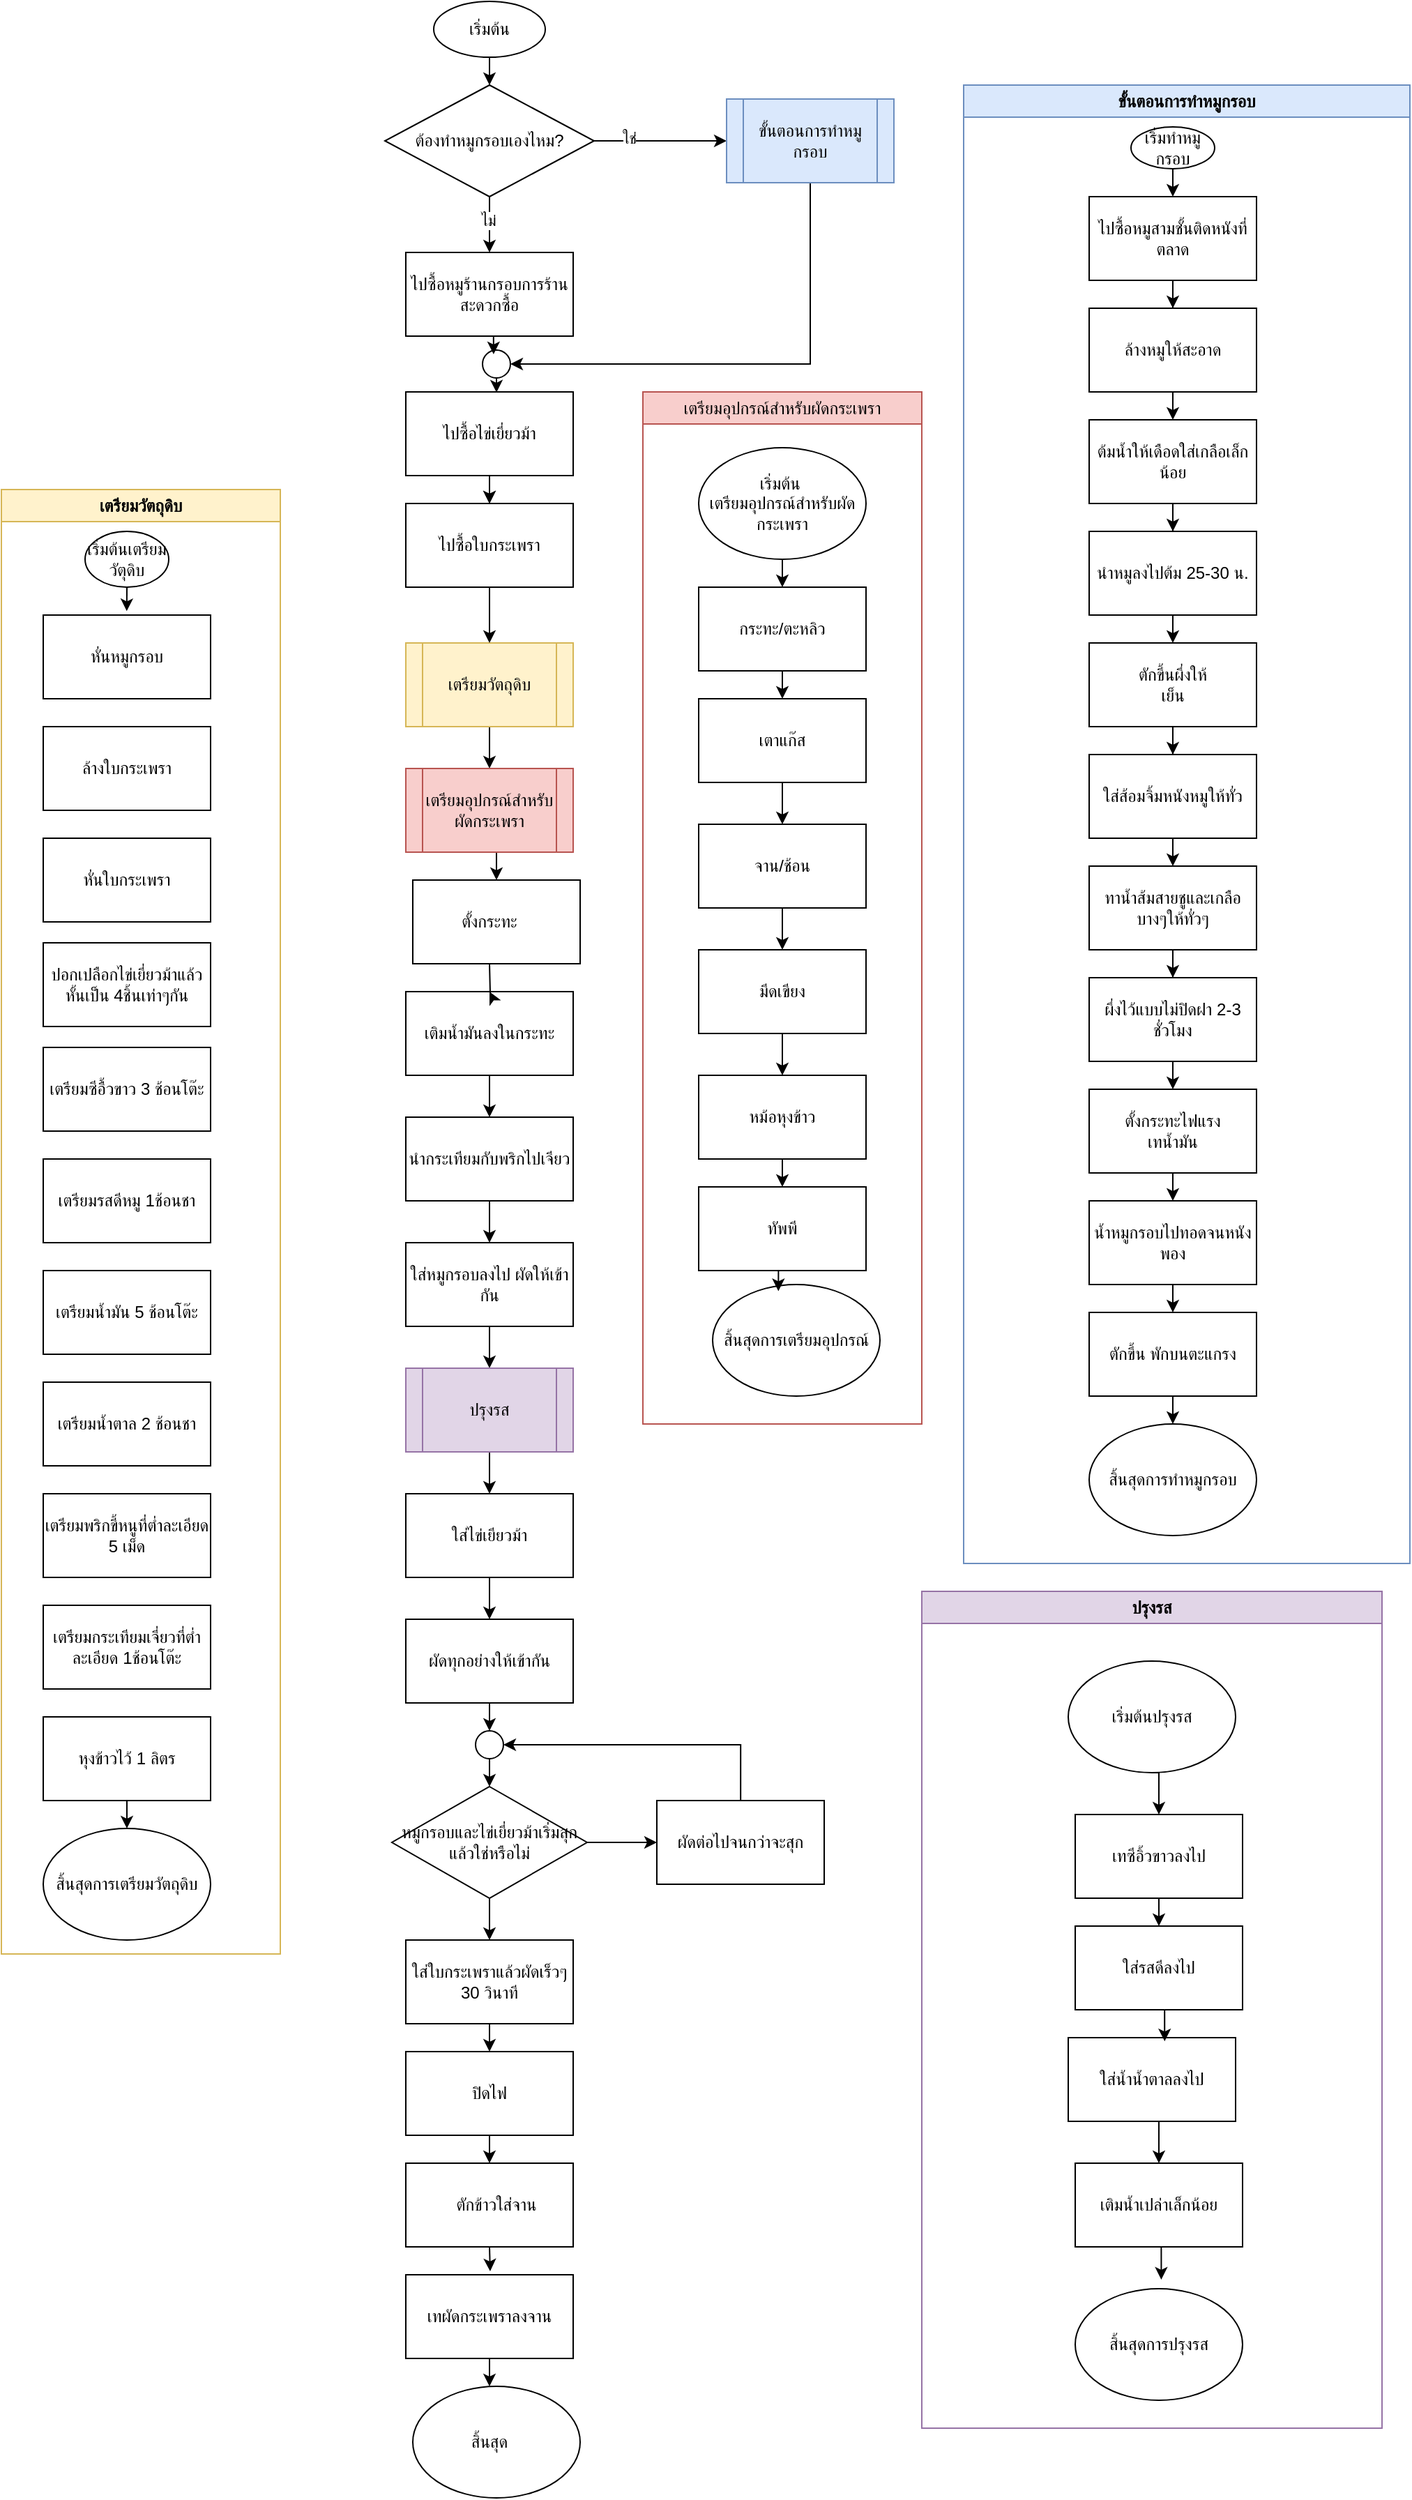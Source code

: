 <mxfile version="28.2.5">
  <diagram name="Page-1" id="K1v_p8iXMwMYzu3RAjz1">
    <mxGraphModel grid="1" page="1" gridSize="10" guides="1" tooltips="1" connect="1" arrows="1" fold="1" pageScale="1" pageWidth="850" pageHeight="1100" math="0" shadow="0">
      <root>
        <mxCell id="0" />
        <mxCell id="1" parent="0" />
        <mxCell id="KZbnyAd94RjzqfpaDwgF-3" style="edgeStyle=orthogonalEdgeStyle;rounded=0;orthogonalLoop=1;jettySize=auto;html=1;exitX=0.5;exitY=1;exitDx=0;exitDy=0;entryX=0.5;entryY=0;entryDx=0;entryDy=0;" edge="1" parent="1" source="KZbnyAd94RjzqfpaDwgF-1" target="KZbnyAd94RjzqfpaDwgF-2">
          <mxGeometry relative="1" as="geometry" />
        </mxCell>
        <mxCell id="KZbnyAd94RjzqfpaDwgF-1" value="เริ่มต้น" style="ellipse;whiteSpace=wrap;html=1;" vertex="1" parent="1">
          <mxGeometry x="340" y="20" width="80" height="40" as="geometry" />
        </mxCell>
        <mxCell id="KZbnyAd94RjzqfpaDwgF-6" style="edgeStyle=orthogonalEdgeStyle;rounded=0;orthogonalLoop=1;jettySize=auto;html=1;exitX=0.5;exitY=1;exitDx=0;exitDy=0;entryX=0.5;entryY=0;entryDx=0;entryDy=0;" edge="1" parent="1" source="KZbnyAd94RjzqfpaDwgF-2" target="KZbnyAd94RjzqfpaDwgF-4">
          <mxGeometry relative="1" as="geometry" />
        </mxCell>
        <mxCell id="KZbnyAd94RjzqfpaDwgF-12" value="ไม่" style="edgeLabel;html=1;align=center;verticalAlign=middle;resizable=0;points=[];" vertex="1" connectable="0" parent="KZbnyAd94RjzqfpaDwgF-6">
          <mxGeometry x="-0.168" y="-1" relative="1" as="geometry">
            <mxPoint as="offset" />
          </mxGeometry>
        </mxCell>
        <mxCell id="KZbnyAd94RjzqfpaDwgF-7" style="edgeStyle=orthogonalEdgeStyle;rounded=0;orthogonalLoop=1;jettySize=auto;html=1;exitX=1;exitY=0.5;exitDx=0;exitDy=0;entryX=0;entryY=0.5;entryDx=0;entryDy=0;" edge="1" parent="1" source="KZbnyAd94RjzqfpaDwgF-2">
          <mxGeometry relative="1" as="geometry">
            <mxPoint x="550" y="120" as="targetPoint" />
          </mxGeometry>
        </mxCell>
        <mxCell id="KZbnyAd94RjzqfpaDwgF-8" value="ใช่" style="edgeLabel;html=1;align=center;verticalAlign=middle;resizable=0;points=[];" vertex="1" connectable="0" parent="KZbnyAd94RjzqfpaDwgF-7">
          <mxGeometry x="-0.475" y="2" relative="1" as="geometry">
            <mxPoint as="offset" />
          </mxGeometry>
        </mxCell>
        <mxCell id="KZbnyAd94RjzqfpaDwgF-2" value="ต้องทำหมูกรอบเองไหม?" style="rhombus;whiteSpace=wrap;html=1;" vertex="1" parent="1">
          <mxGeometry x="305" y="80" width="150" height="80" as="geometry" />
        </mxCell>
        <mxCell id="KZbnyAd94RjzqfpaDwgF-4" value="ไปซื้อหมูร้านกรอบการร้านสะดวกซื้อ" style="rounded=0;whiteSpace=wrap;html=1;" vertex="1" parent="1">
          <mxGeometry x="320" y="200" width="120" height="60" as="geometry" />
        </mxCell>
        <mxCell id="KZbnyAd94RjzqfpaDwgF-80" style="edgeStyle=orthogonalEdgeStyle;rounded=0;orthogonalLoop=1;jettySize=auto;html=1;exitX=0.5;exitY=1;exitDx=0;exitDy=0;entryX=1;entryY=0.5;entryDx=0;entryDy=0;" edge="1" parent="1" source="KZbnyAd94RjzqfpaDwgF-14" target="KZbnyAd94RjzqfpaDwgF-76">
          <mxGeometry relative="1" as="geometry" />
        </mxCell>
        <mxCell id="KZbnyAd94RjzqfpaDwgF-14" value="ขั้นตอนการทำหมูกรอบ" style="shape=process;whiteSpace=wrap;html=1;backgroundOutline=1;fillColor=#dae8fc;strokeColor=#6c8ebf;" vertex="1" parent="1">
          <mxGeometry x="550" y="90" width="120" height="60" as="geometry" />
        </mxCell>
        <mxCell id="KZbnyAd94RjzqfpaDwgF-18" style="edgeStyle=orthogonalEdgeStyle;rounded=0;orthogonalLoop=1;jettySize=auto;html=1;exitX=0.5;exitY=1;exitDx=0;exitDy=0;entryX=0.5;entryY=0;entryDx=0;entryDy=0;" edge="1" parent="1" source="KZbnyAd94RjzqfpaDwgF-15">
          <mxGeometry relative="1" as="geometry">
            <mxPoint x="380.0" y="380" as="targetPoint" />
          </mxGeometry>
        </mxCell>
        <mxCell id="KZbnyAd94RjzqfpaDwgF-77" value="" style="edgeStyle=orthogonalEdgeStyle;rounded=0;orthogonalLoop=1;jettySize=auto;html=1;" edge="1" parent="1" source="KZbnyAd94RjzqfpaDwgF-15" target="KZbnyAd94RjzqfpaDwgF-64">
          <mxGeometry relative="1" as="geometry" />
        </mxCell>
        <mxCell id="KZbnyAd94RjzqfpaDwgF-15" value="ไปซื้อไข่เยี่ยวม้า" style="rounded=0;whiteSpace=wrap;html=1;" vertex="1" parent="1">
          <mxGeometry x="320" y="300" width="120" height="60" as="geometry" />
        </mxCell>
        <mxCell id="KZbnyAd94RjzqfpaDwgF-22" style="edgeStyle=orthogonalEdgeStyle;rounded=0;orthogonalLoop=1;jettySize=auto;html=1;exitX=0.5;exitY=1;exitDx=0;exitDy=0;entryX=0.5;entryY=0;entryDx=0;entryDy=0;" edge="1" parent="1" source="KZbnyAd94RjzqfpaDwgF-19" target="KZbnyAd94RjzqfpaDwgF-21">
          <mxGeometry relative="1" as="geometry" />
        </mxCell>
        <mxCell id="KZbnyAd94RjzqfpaDwgF-19" value="เติมน้ำมันลงในกระทะ" style="rounded=0;whiteSpace=wrap;html=1;" vertex="1" parent="1">
          <mxGeometry x="320" y="730" width="120" height="60" as="geometry" />
        </mxCell>
        <mxCell id="KZbnyAd94RjzqfpaDwgF-24" style="edgeStyle=orthogonalEdgeStyle;rounded=0;orthogonalLoop=1;jettySize=auto;html=1;exitX=0.5;exitY=1;exitDx=0;exitDy=0;entryX=0.5;entryY=0;entryDx=0;entryDy=0;" edge="1" parent="1" source="KZbnyAd94RjzqfpaDwgF-21" target="KZbnyAd94RjzqfpaDwgF-23">
          <mxGeometry relative="1" as="geometry" />
        </mxCell>
        <mxCell id="KZbnyAd94RjzqfpaDwgF-21" value="นำกระเทียมกับพริกไปเจียว" style="rounded=0;whiteSpace=wrap;html=1;" vertex="1" parent="1">
          <mxGeometry x="320" y="820" width="120" height="60" as="geometry" />
        </mxCell>
        <mxCell id="KZbnyAd94RjzqfpaDwgF-27" style="edgeStyle=orthogonalEdgeStyle;rounded=0;orthogonalLoop=1;jettySize=auto;html=1;exitX=0.5;exitY=1;exitDx=0;exitDy=0;entryX=0.5;entryY=0;entryDx=0;entryDy=0;" edge="1" parent="1" source="KZbnyAd94RjzqfpaDwgF-23">
          <mxGeometry relative="1" as="geometry">
            <mxPoint x="380" y="1000" as="targetPoint" />
          </mxGeometry>
        </mxCell>
        <mxCell id="KZbnyAd94RjzqfpaDwgF-23" value="ใส่หมูกรอบลงไป ผัดให้เข้ากัน" style="rounded=0;whiteSpace=wrap;html=1;" vertex="1" parent="1">
          <mxGeometry x="320" y="910" width="120" height="60" as="geometry" />
        </mxCell>
        <mxCell id="KZbnyAd94RjzqfpaDwgF-30" style="edgeStyle=orthogonalEdgeStyle;rounded=0;orthogonalLoop=1;jettySize=auto;html=1;exitX=0.5;exitY=1;exitDx=0;exitDy=0;" edge="1" parent="1" source="KZbnyAd94RjzqfpaDwgF-28" target="KZbnyAd94RjzqfpaDwgF-29">
          <mxGeometry relative="1" as="geometry" />
        </mxCell>
        <mxCell id="KZbnyAd94RjzqfpaDwgF-28" value="ปรุงรส" style="shape=process;whiteSpace=wrap;html=1;backgroundOutline=1;fillColor=#e1d5e7;strokeColor=#9673a6;" vertex="1" parent="1">
          <mxGeometry x="320" y="1000" width="120" height="60" as="geometry" />
        </mxCell>
        <mxCell id="KZbnyAd94RjzqfpaDwgF-32" style="edgeStyle=orthogonalEdgeStyle;rounded=0;orthogonalLoop=1;jettySize=auto;html=1;exitX=0.5;exitY=1;exitDx=0;exitDy=0;entryX=0.5;entryY=0;entryDx=0;entryDy=0;" edge="1" parent="1" source="KZbnyAd94RjzqfpaDwgF-29" target="KZbnyAd94RjzqfpaDwgF-31">
          <mxGeometry relative="1" as="geometry" />
        </mxCell>
        <mxCell id="KZbnyAd94RjzqfpaDwgF-29" value="ใส่ไข่เยียวม้า" style="rounded=0;whiteSpace=wrap;html=1;" vertex="1" parent="1">
          <mxGeometry x="320" y="1090" width="120" height="60" as="geometry" />
        </mxCell>
        <mxCell id="KZbnyAd94RjzqfpaDwgF-48" style="edgeStyle=orthogonalEdgeStyle;rounded=0;orthogonalLoop=1;jettySize=auto;html=1;exitX=0.5;exitY=1;exitDx=0;exitDy=0;entryX=0.5;entryY=0;entryDx=0;entryDy=0;" edge="1" parent="1" source="KZbnyAd94RjzqfpaDwgF-31" target="KZbnyAd94RjzqfpaDwgF-46">
          <mxGeometry relative="1" as="geometry" />
        </mxCell>
        <mxCell id="KZbnyAd94RjzqfpaDwgF-31" value="ผัดทุกอย่างให้เข้ากัน" style="rounded=0;whiteSpace=wrap;html=1;" vertex="1" parent="1">
          <mxGeometry x="320" y="1180" width="120" height="60" as="geometry" />
        </mxCell>
        <mxCell id="KZbnyAd94RjzqfpaDwgF-43" style="edgeStyle=orthogonalEdgeStyle;rounded=0;orthogonalLoop=1;jettySize=auto;html=1;exitX=1;exitY=0.5;exitDx=0;exitDy=0;" edge="1" parent="1" source="KZbnyAd94RjzqfpaDwgF-40">
          <mxGeometry relative="1" as="geometry">
            <mxPoint x="500.0" y="1340" as="targetPoint" />
          </mxGeometry>
        </mxCell>
        <mxCell id="KZbnyAd94RjzqfpaDwgF-50" style="edgeStyle=orthogonalEdgeStyle;rounded=0;orthogonalLoop=1;jettySize=auto;html=1;exitX=0.5;exitY=1;exitDx=0;exitDy=0;entryX=0.5;entryY=0;entryDx=0;entryDy=0;" edge="1" parent="1" source="KZbnyAd94RjzqfpaDwgF-40" target="KZbnyAd94RjzqfpaDwgF-41">
          <mxGeometry relative="1" as="geometry" />
        </mxCell>
        <mxCell id="KZbnyAd94RjzqfpaDwgF-40" value="หมูกรอบและไข่เยี่ยวม้าเริ่มสุกแล้วใช่หรือไม่" style="rhombus;whiteSpace=wrap;html=1;" vertex="1" parent="1">
          <mxGeometry x="310" y="1300" width="140" height="80" as="geometry" />
        </mxCell>
        <mxCell id="KZbnyAd94RjzqfpaDwgF-52" style="edgeStyle=orthogonalEdgeStyle;rounded=0;orthogonalLoop=1;jettySize=auto;html=1;exitX=0.5;exitY=1;exitDx=0;exitDy=0;entryX=0.5;entryY=0;entryDx=0;entryDy=0;" edge="1" parent="1" source="KZbnyAd94RjzqfpaDwgF-41" target="KZbnyAd94RjzqfpaDwgF-51">
          <mxGeometry relative="1" as="geometry" />
        </mxCell>
        <mxCell id="KZbnyAd94RjzqfpaDwgF-41" value="ใส่ใบกระเพราแล้วผัดเร็วๆ 30 วินาที" style="rounded=0;whiteSpace=wrap;html=1;" vertex="1" parent="1">
          <mxGeometry x="320" y="1410" width="120" height="60" as="geometry" />
        </mxCell>
        <mxCell id="KZbnyAd94RjzqfpaDwgF-47" style="edgeStyle=orthogonalEdgeStyle;rounded=0;orthogonalLoop=1;jettySize=auto;html=1;entryX=1;entryY=0.5;entryDx=0;entryDy=0;" edge="1" parent="1" target="KZbnyAd94RjzqfpaDwgF-46">
          <mxGeometry relative="1" as="geometry">
            <mxPoint x="560.091" y="1310" as="sourcePoint" />
            <Array as="points">
              <mxPoint x="560" y="1270" />
            </Array>
          </mxGeometry>
        </mxCell>
        <mxCell id="KZbnyAd94RjzqfpaDwgF-42" value="ผัดต่อไปจนกว่าจะสุก" style="rounded=0;whiteSpace=wrap;html=1;" vertex="1" parent="1">
          <mxGeometry x="500" y="1310" width="120" height="60" as="geometry" />
        </mxCell>
        <mxCell id="KZbnyAd94RjzqfpaDwgF-49" style="edgeStyle=orthogonalEdgeStyle;rounded=0;orthogonalLoop=1;jettySize=auto;html=1;exitX=0.5;exitY=1;exitDx=0;exitDy=0;entryX=0.5;entryY=0;entryDx=0;entryDy=0;" edge="1" parent="1" source="KZbnyAd94RjzqfpaDwgF-46" target="KZbnyAd94RjzqfpaDwgF-40">
          <mxGeometry relative="1" as="geometry" />
        </mxCell>
        <mxCell id="KZbnyAd94RjzqfpaDwgF-46" value="" style="ellipse;whiteSpace=wrap;html=1;" vertex="1" parent="1">
          <mxGeometry x="370" y="1260" width="20" height="20" as="geometry" />
        </mxCell>
        <mxCell id="KZbnyAd94RjzqfpaDwgF-55" style="edgeStyle=orthogonalEdgeStyle;rounded=0;orthogonalLoop=1;jettySize=auto;html=1;exitX=0.5;exitY=1;exitDx=0;exitDy=0;entryX=0.5;entryY=0;entryDx=0;entryDy=0;" edge="1" parent="1" source="KZbnyAd94RjzqfpaDwgF-51" target="KZbnyAd94RjzqfpaDwgF-54">
          <mxGeometry relative="1" as="geometry" />
        </mxCell>
        <mxCell id="KZbnyAd94RjzqfpaDwgF-51" value="" style="rounded=0;whiteSpace=wrap;html=1;" vertex="1" parent="1">
          <mxGeometry x="320" y="1490" width="120" height="60" as="geometry" />
        </mxCell>
        <mxCell id="KZbnyAd94RjzqfpaDwgF-53" value="ปิดไฟ" style="text;html=1;align=center;verticalAlign=middle;whiteSpace=wrap;rounded=0;" vertex="1" parent="1">
          <mxGeometry x="350" y="1505" width="60" height="30" as="geometry" />
        </mxCell>
        <mxCell id="KZbnyAd94RjzqfpaDwgF-54" value="" style="rounded=0;whiteSpace=wrap;html=1;" vertex="1" parent="1">
          <mxGeometry x="320" y="1570" width="120" height="60" as="geometry" />
        </mxCell>
        <mxCell id="KZbnyAd94RjzqfpaDwgF-56" value="ตักข้าวใส่จาน" style="text;html=1;align=center;verticalAlign=middle;whiteSpace=wrap;rounded=0;" vertex="1" parent="1">
          <mxGeometry x="345" y="1585" width="80" height="30" as="geometry" />
        </mxCell>
        <mxCell id="KZbnyAd94RjzqfpaDwgF-61" style="edgeStyle=orthogonalEdgeStyle;rounded=0;orthogonalLoop=1;jettySize=auto;html=1;exitX=0.5;exitY=1;exitDx=0;exitDy=0;entryX=0.5;entryY=0;entryDx=0;entryDy=0;" edge="1" parent="1" source="KZbnyAd94RjzqfpaDwgF-57">
          <mxGeometry relative="1" as="geometry">
            <mxPoint x="380" y="1730" as="targetPoint" />
          </mxGeometry>
        </mxCell>
        <mxCell id="KZbnyAd94RjzqfpaDwgF-57" value="เทผัดกระเพราลงจาน" style="rounded=0;whiteSpace=wrap;html=1;" vertex="1" parent="1">
          <mxGeometry x="320" y="1650" width="120" height="60" as="geometry" />
        </mxCell>
        <mxCell id="KZbnyAd94RjzqfpaDwgF-58" style="edgeStyle=orthogonalEdgeStyle;rounded=0;orthogonalLoop=1;jettySize=auto;html=1;exitX=0.5;exitY=1;exitDx=0;exitDy=0;entryX=0.504;entryY=-0.042;entryDx=0;entryDy=0;entryPerimeter=0;" edge="1" parent="1" source="KZbnyAd94RjzqfpaDwgF-54" target="KZbnyAd94RjzqfpaDwgF-57">
          <mxGeometry relative="1" as="geometry" />
        </mxCell>
        <mxCell id="KZbnyAd94RjzqfpaDwgF-60" value="" style="ellipse;whiteSpace=wrap;html=1;" vertex="1" parent="1">
          <mxGeometry x="325" y="1730" width="120" height="80" as="geometry" />
        </mxCell>
        <mxCell id="KZbnyAd94RjzqfpaDwgF-62" value="สิ้นสุด" style="text;html=1;align=center;verticalAlign=middle;whiteSpace=wrap;rounded=0;" vertex="1" parent="1">
          <mxGeometry x="350" y="1755" width="60" height="30" as="geometry" />
        </mxCell>
        <mxCell id="KZbnyAd94RjzqfpaDwgF-71" style="edgeStyle=orthogonalEdgeStyle;rounded=0;orthogonalLoop=1;jettySize=auto;html=1;exitX=0.5;exitY=1;exitDx=0;exitDy=0;entryX=0.5;entryY=0;entryDx=0;entryDy=0;" edge="1" parent="1" source="KZbnyAd94RjzqfpaDwgF-63" target="KZbnyAd94RjzqfpaDwgF-70">
          <mxGeometry relative="1" as="geometry" />
        </mxCell>
        <mxCell id="KZbnyAd94RjzqfpaDwgF-63" value="เตรียมวัตถุดิบ" style="shape=process;whiteSpace=wrap;html=1;backgroundOutline=1;fillColor=#fff2cc;strokeColor=#d6b656;" vertex="1" parent="1">
          <mxGeometry x="320" y="480" width="120" height="60" as="geometry" />
        </mxCell>
        <mxCell id="KZbnyAd94RjzqfpaDwgF-68" style="edgeStyle=orthogonalEdgeStyle;rounded=0;orthogonalLoop=1;jettySize=auto;html=1;exitX=0.5;exitY=1;exitDx=0;exitDy=0;entryX=0.5;entryY=0;entryDx=0;entryDy=0;" edge="1" parent="1" source="KZbnyAd94RjzqfpaDwgF-64" target="KZbnyAd94RjzqfpaDwgF-63">
          <mxGeometry relative="1" as="geometry" />
        </mxCell>
        <mxCell id="KZbnyAd94RjzqfpaDwgF-64" value="ไปซื้อใบกระเพรา" style="rounded=0;whiteSpace=wrap;html=1;" vertex="1" parent="1">
          <mxGeometry x="320" y="380" width="120" height="60" as="geometry" />
        </mxCell>
        <mxCell id="KZbnyAd94RjzqfpaDwgF-72" style="edgeStyle=orthogonalEdgeStyle;rounded=0;orthogonalLoop=1;jettySize=auto;html=1;exitX=0.5;exitY=1;exitDx=0;exitDy=0;" edge="1" parent="1" target="KZbnyAd94RjzqfpaDwgF-19">
          <mxGeometry relative="1" as="geometry">
            <mxPoint x="380" y="710" as="sourcePoint" />
          </mxGeometry>
        </mxCell>
        <mxCell id="KZbnyAd94RjzqfpaDwgF-74" style="edgeStyle=orthogonalEdgeStyle;rounded=0;orthogonalLoop=1;jettySize=auto;html=1;exitX=0.5;exitY=1;exitDx=0;exitDy=0;entryX=0.5;entryY=0;entryDx=0;entryDy=0;" edge="1" parent="1" source="KZbnyAd94RjzqfpaDwgF-70" target="KZbnyAd94RjzqfpaDwgF-73">
          <mxGeometry relative="1" as="geometry" />
        </mxCell>
        <mxCell id="KZbnyAd94RjzqfpaDwgF-70" value="เตรียมอุปกรณ์สำหรับผัดกระเพรา" style="shape=process;whiteSpace=wrap;html=1;backgroundOutline=1;fillColor=#f8cecc;strokeColor=#b85450;" vertex="1" parent="1">
          <mxGeometry x="320" y="570" width="120" height="60" as="geometry" />
        </mxCell>
        <mxCell id="KZbnyAd94RjzqfpaDwgF-73" value="" style="rounded=0;whiteSpace=wrap;html=1;" vertex="1" parent="1">
          <mxGeometry x="325" y="650" width="120" height="60" as="geometry" />
        </mxCell>
        <mxCell id="KZbnyAd94RjzqfpaDwgF-75" value="ตั้งกระทะ" style="text;html=1;align=center;verticalAlign=middle;whiteSpace=wrap;rounded=0;" vertex="1" parent="1">
          <mxGeometry x="350" y="665" width="60" height="30" as="geometry" />
        </mxCell>
        <mxCell id="KZbnyAd94RjzqfpaDwgF-76" value="" style="ellipse;whiteSpace=wrap;html=1;" vertex="1" parent="1">
          <mxGeometry x="375" y="270" width="20" height="20" as="geometry" />
        </mxCell>
        <mxCell id="KZbnyAd94RjzqfpaDwgF-81" style="edgeStyle=orthogonalEdgeStyle;rounded=0;orthogonalLoop=1;jettySize=auto;html=1;exitX=0.5;exitY=1;exitDx=0;exitDy=0;entryX=0.397;entryY=0.149;entryDx=0;entryDy=0;entryPerimeter=0;" edge="1" parent="1" source="KZbnyAd94RjzqfpaDwgF-4" target="KZbnyAd94RjzqfpaDwgF-76">
          <mxGeometry relative="1" as="geometry" />
        </mxCell>
        <mxCell id="KZbnyAd94RjzqfpaDwgF-82" style="edgeStyle=orthogonalEdgeStyle;rounded=0;orthogonalLoop=1;jettySize=auto;html=1;exitX=0.5;exitY=1;exitDx=0;exitDy=0;entryX=0.542;entryY=0.007;entryDx=0;entryDy=0;entryPerimeter=0;" edge="1" parent="1" source="KZbnyAd94RjzqfpaDwgF-76" target="KZbnyAd94RjzqfpaDwgF-15">
          <mxGeometry relative="1" as="geometry" />
        </mxCell>
        <mxCell id="KZbnyAd94RjzqfpaDwgF-83" value="ขั้นตอนการทำหมูกรอบ" style="swimlane;whiteSpace=wrap;html=1;fillColor=#dae8fc;strokeColor=#6c8ebf;" vertex="1" parent="1">
          <mxGeometry x="720" y="80" width="320" height="1060" as="geometry" />
        </mxCell>
        <mxCell id="KZbnyAd94RjzqfpaDwgF-86" style="edgeStyle=orthogonalEdgeStyle;rounded=0;orthogonalLoop=1;jettySize=auto;html=1;exitX=0.5;exitY=1;exitDx=0;exitDy=0;entryX=0.5;entryY=0;entryDx=0;entryDy=0;" edge="1" parent="KZbnyAd94RjzqfpaDwgF-83" source="KZbnyAd94RjzqfpaDwgF-84" target="KZbnyAd94RjzqfpaDwgF-85">
          <mxGeometry relative="1" as="geometry" />
        </mxCell>
        <mxCell id="KZbnyAd94RjzqfpaDwgF-84" value="เริ่มทำหมูกรอบ" style="ellipse;whiteSpace=wrap;html=1;" vertex="1" parent="KZbnyAd94RjzqfpaDwgF-83">
          <mxGeometry x="120" y="30" width="60" height="30" as="geometry" />
        </mxCell>
        <mxCell id="KZbnyAd94RjzqfpaDwgF-88" style="edgeStyle=orthogonalEdgeStyle;rounded=0;orthogonalLoop=1;jettySize=auto;html=1;exitX=0.5;exitY=1;exitDx=0;exitDy=0;" edge="1" parent="KZbnyAd94RjzqfpaDwgF-83" source="KZbnyAd94RjzqfpaDwgF-85" target="KZbnyAd94RjzqfpaDwgF-87">
          <mxGeometry relative="1" as="geometry" />
        </mxCell>
        <mxCell id="KZbnyAd94RjzqfpaDwgF-85" value="ไปซื้อหมูสามชั้นติดหนังที่ตลาด" style="rounded=0;whiteSpace=wrap;html=1;" vertex="1" parent="KZbnyAd94RjzqfpaDwgF-83">
          <mxGeometry x="90" y="80" width="120" height="60" as="geometry" />
        </mxCell>
        <mxCell id="KZbnyAd94RjzqfpaDwgF-90" style="edgeStyle=orthogonalEdgeStyle;rounded=0;orthogonalLoop=1;jettySize=auto;html=1;exitX=0.5;exitY=1;exitDx=0;exitDy=0;entryX=0.5;entryY=0;entryDx=0;entryDy=0;" edge="1" parent="KZbnyAd94RjzqfpaDwgF-83" source="KZbnyAd94RjzqfpaDwgF-87" target="KZbnyAd94RjzqfpaDwgF-89">
          <mxGeometry relative="1" as="geometry" />
        </mxCell>
        <mxCell id="KZbnyAd94RjzqfpaDwgF-87" value="ล้างหมูให้สะอาด" style="rounded=0;whiteSpace=wrap;html=1;" vertex="1" parent="KZbnyAd94RjzqfpaDwgF-83">
          <mxGeometry x="90" y="160" width="120" height="60" as="geometry" />
        </mxCell>
        <mxCell id="KZbnyAd94RjzqfpaDwgF-93" style="edgeStyle=orthogonalEdgeStyle;rounded=0;orthogonalLoop=1;jettySize=auto;html=1;exitX=0.5;exitY=1;exitDx=0;exitDy=0;" edge="1" parent="KZbnyAd94RjzqfpaDwgF-83" source="KZbnyAd94RjzqfpaDwgF-89" target="KZbnyAd94RjzqfpaDwgF-92">
          <mxGeometry relative="1" as="geometry" />
        </mxCell>
        <mxCell id="KZbnyAd94RjzqfpaDwgF-89" value="ต้มน้ำให้เดือดใส่เกลือเล็กน้อย" style="rounded=0;whiteSpace=wrap;html=1;" vertex="1" parent="KZbnyAd94RjzqfpaDwgF-83">
          <mxGeometry x="90" y="240" width="120" height="60" as="geometry" />
        </mxCell>
        <mxCell id="KZbnyAd94RjzqfpaDwgF-95" style="edgeStyle=orthogonalEdgeStyle;rounded=0;orthogonalLoop=1;jettySize=auto;html=1;exitX=0.5;exitY=1;exitDx=0;exitDy=0;entryX=0.5;entryY=0;entryDx=0;entryDy=0;" edge="1" parent="KZbnyAd94RjzqfpaDwgF-83" source="KZbnyAd94RjzqfpaDwgF-92" target="KZbnyAd94RjzqfpaDwgF-94">
          <mxGeometry relative="1" as="geometry" />
        </mxCell>
        <mxCell id="KZbnyAd94RjzqfpaDwgF-92" value="นำหมูลงไปต้ม 25-30 น." style="rounded=0;whiteSpace=wrap;html=1;" vertex="1" parent="KZbnyAd94RjzqfpaDwgF-83">
          <mxGeometry x="90" y="320" width="120" height="60" as="geometry" />
        </mxCell>
        <mxCell id="KZbnyAd94RjzqfpaDwgF-98" style="edgeStyle=orthogonalEdgeStyle;rounded=0;orthogonalLoop=1;jettySize=auto;html=1;exitX=0.5;exitY=1;exitDx=0;exitDy=0;" edge="1" parent="KZbnyAd94RjzqfpaDwgF-83" source="KZbnyAd94RjzqfpaDwgF-94" target="KZbnyAd94RjzqfpaDwgF-97">
          <mxGeometry relative="1" as="geometry" />
        </mxCell>
        <mxCell id="KZbnyAd94RjzqfpaDwgF-94" value="" style="rounded=0;whiteSpace=wrap;html=1;" vertex="1" parent="KZbnyAd94RjzqfpaDwgF-83">
          <mxGeometry x="90" y="400" width="120" height="60" as="geometry" />
        </mxCell>
        <mxCell id="KZbnyAd94RjzqfpaDwgF-96" value="ตักขึ้นผึ่งให้เย็น" style="text;html=1;align=center;verticalAlign=middle;whiteSpace=wrap;rounded=0;" vertex="1" parent="KZbnyAd94RjzqfpaDwgF-83">
          <mxGeometry x="120" y="415" width="60" height="30" as="geometry" />
        </mxCell>
        <mxCell id="KZbnyAd94RjzqfpaDwgF-97" value="ใส่ส้อมจิ้มหนังหมูให้ทั่ว" style="rounded=0;whiteSpace=wrap;html=1;" vertex="1" parent="KZbnyAd94RjzqfpaDwgF-83">
          <mxGeometry x="90" y="480" width="120" height="60" as="geometry" />
        </mxCell>
        <mxCell id="KZbnyAd94RjzqfpaDwgF-104" style="edgeStyle=orthogonalEdgeStyle;rounded=0;orthogonalLoop=1;jettySize=auto;html=1;exitX=0.5;exitY=1;exitDx=0;exitDy=0;entryX=0.5;entryY=0;entryDx=0;entryDy=0;" edge="1" parent="KZbnyAd94RjzqfpaDwgF-83" source="KZbnyAd94RjzqfpaDwgF-101" target="KZbnyAd94RjzqfpaDwgF-103">
          <mxGeometry relative="1" as="geometry" />
        </mxCell>
        <mxCell id="KZbnyAd94RjzqfpaDwgF-101" value="ผึ่งไว้แบบไม่ปิดฝา 2-3 ชั่วโมง" style="rounded=0;whiteSpace=wrap;html=1;" vertex="1" parent="KZbnyAd94RjzqfpaDwgF-83">
          <mxGeometry x="90" y="640" width="120" height="60" as="geometry" />
        </mxCell>
        <mxCell id="KZbnyAd94RjzqfpaDwgF-103" value="ตั้งกระทะไฟแรง&lt;div&gt;เทน้ำมัน&lt;/div&gt;" style="rounded=0;whiteSpace=wrap;html=1;" vertex="1" parent="KZbnyAd94RjzqfpaDwgF-83">
          <mxGeometry x="90" y="720" width="120" height="60" as="geometry" />
        </mxCell>
        <mxCell id="KZbnyAd94RjzqfpaDwgF-102" value="" style="edgeStyle=orthogonalEdgeStyle;rounded=0;orthogonalLoop=1;jettySize=auto;html=1;" edge="1" parent="1" source="KZbnyAd94RjzqfpaDwgF-99" target="KZbnyAd94RjzqfpaDwgF-101">
          <mxGeometry relative="1" as="geometry" />
        </mxCell>
        <mxCell id="KZbnyAd94RjzqfpaDwgF-99" value="ทาน้ำส้มสายชูและเกลือบางๆให้ทั่วๆ" style="rounded=0;whiteSpace=wrap;html=1;" vertex="1" parent="1">
          <mxGeometry x="810" y="640" width="120" height="60" as="geometry" />
        </mxCell>
        <mxCell id="KZbnyAd94RjzqfpaDwgF-100" style="edgeStyle=orthogonalEdgeStyle;rounded=0;orthogonalLoop=1;jettySize=auto;html=1;exitX=0.5;exitY=1;exitDx=0;exitDy=0;entryX=0.5;entryY=0;entryDx=0;entryDy=0;" edge="1" parent="1" source="KZbnyAd94RjzqfpaDwgF-97" target="KZbnyAd94RjzqfpaDwgF-99">
          <mxGeometry relative="1" as="geometry" />
        </mxCell>
        <mxCell id="KZbnyAd94RjzqfpaDwgF-108" style="edgeStyle=orthogonalEdgeStyle;rounded=0;orthogonalLoop=1;jettySize=auto;html=1;exitX=0.5;exitY=1;exitDx=0;exitDy=0;entryX=0.5;entryY=0;entryDx=0;entryDy=0;" edge="1" parent="1" source="KZbnyAd94RjzqfpaDwgF-106" target="KZbnyAd94RjzqfpaDwgF-107">
          <mxGeometry relative="1" as="geometry" />
        </mxCell>
        <mxCell id="KZbnyAd94RjzqfpaDwgF-106" value="น้ำหมูกรอบไปทอดจนหนังพอง" style="rounded=0;whiteSpace=wrap;html=1;" vertex="1" parent="1">
          <mxGeometry x="810" y="880" width="120" height="60" as="geometry" />
        </mxCell>
        <mxCell id="KZbnyAd94RjzqfpaDwgF-112" style="edgeStyle=orthogonalEdgeStyle;rounded=0;orthogonalLoop=1;jettySize=auto;html=1;exitX=0.5;exitY=1;exitDx=0;exitDy=0;entryX=0.5;entryY=0;entryDx=0;entryDy=0;" edge="1" parent="1" source="KZbnyAd94RjzqfpaDwgF-107" target="KZbnyAd94RjzqfpaDwgF-111">
          <mxGeometry relative="1" as="geometry" />
        </mxCell>
        <mxCell id="KZbnyAd94RjzqfpaDwgF-107" value="ตักขึ้น พักบนตะแกรง" style="rounded=0;whiteSpace=wrap;html=1;" vertex="1" parent="1">
          <mxGeometry x="810" y="960" width="120" height="60" as="geometry" />
        </mxCell>
        <mxCell id="KZbnyAd94RjzqfpaDwgF-109" style="edgeStyle=orthogonalEdgeStyle;rounded=0;orthogonalLoop=1;jettySize=auto;html=1;exitX=0.5;exitY=1;exitDx=0;exitDy=0;entryX=0.5;entryY=0;entryDx=0;entryDy=0;" edge="1" parent="1" source="KZbnyAd94RjzqfpaDwgF-103" target="KZbnyAd94RjzqfpaDwgF-106">
          <mxGeometry relative="1" as="geometry" />
        </mxCell>
        <mxCell id="KZbnyAd94RjzqfpaDwgF-111" value="สิ้นสุดการทำหมูกรอบ" style="ellipse;whiteSpace=wrap;html=1;" vertex="1" parent="1">
          <mxGeometry x="810" y="1040" width="120" height="80" as="geometry" />
        </mxCell>
        <mxCell id="KZbnyAd94RjzqfpaDwgF-115" value="เตรียมวัตถุดิบ" style="swimlane;whiteSpace=wrap;html=1;fillColor=#fff2cc;strokeColor=#d6b656;" vertex="1" parent="1">
          <mxGeometry x="30" y="370" width="200" height="1050" as="geometry" />
        </mxCell>
        <mxCell id="KZbnyAd94RjzqfpaDwgF-116" value="เริ่มต้นเตรียม วัตุดิบ" style="ellipse;whiteSpace=wrap;html=1;" vertex="1" parent="KZbnyAd94RjzqfpaDwgF-115">
          <mxGeometry x="60" y="30" width="60" height="40" as="geometry" />
        </mxCell>
        <mxCell id="KZbnyAd94RjzqfpaDwgF-117" value="หั่นหมูกรอบ" style="rounded=0;whiteSpace=wrap;html=1;" vertex="1" parent="KZbnyAd94RjzqfpaDwgF-115">
          <mxGeometry x="30" y="90" width="120" height="60" as="geometry" />
        </mxCell>
        <mxCell id="KZbnyAd94RjzqfpaDwgF-118" style="edgeStyle=orthogonalEdgeStyle;rounded=0;orthogonalLoop=1;jettySize=auto;html=1;exitX=0.5;exitY=1;exitDx=0;exitDy=0;entryX=0.499;entryY=-0.047;entryDx=0;entryDy=0;entryPerimeter=0;" edge="1" parent="KZbnyAd94RjzqfpaDwgF-115" source="KZbnyAd94RjzqfpaDwgF-116" target="KZbnyAd94RjzqfpaDwgF-117">
          <mxGeometry relative="1" as="geometry" />
        </mxCell>
        <mxCell id="KZbnyAd94RjzqfpaDwgF-119" value="ล้างใบกระเพรา" style="rounded=0;whiteSpace=wrap;html=1;" vertex="1" parent="KZbnyAd94RjzqfpaDwgF-115">
          <mxGeometry x="30" y="170" width="120" height="60" as="geometry" />
        </mxCell>
        <mxCell id="KZbnyAd94RjzqfpaDwgF-120" value="หั่นใบกระเพรา" style="rounded=0;whiteSpace=wrap;html=1;" vertex="1" parent="KZbnyAd94RjzqfpaDwgF-115">
          <mxGeometry x="30" y="250" width="120" height="60" as="geometry" />
        </mxCell>
        <mxCell id="KZbnyAd94RjzqfpaDwgF-121" value="ปอกเปลือกไข่เยี่ยวม้าแล้วหั้นเป็น 4ชิ้นเท่าๆกัน" style="rounded=0;whiteSpace=wrap;html=1;" vertex="1" parent="1">
          <mxGeometry x="60" y="695" width="120" height="60" as="geometry" />
        </mxCell>
        <mxCell id="KZbnyAd94RjzqfpaDwgF-122" value="เตรียมซีอื้วขาว 3 ช้อนโต๊ะ" style="rounded=0;whiteSpace=wrap;html=1;" vertex="1" parent="1">
          <mxGeometry x="60" y="770" width="120" height="60" as="geometry" />
        </mxCell>
        <mxCell id="KZbnyAd94RjzqfpaDwgF-123" value="เตรียมรสดีหมู 1ช้อนชา" style="rounded=0;whiteSpace=wrap;html=1;" vertex="1" parent="1">
          <mxGeometry x="60" y="850" width="120" height="60" as="geometry" />
        </mxCell>
        <mxCell id="KZbnyAd94RjzqfpaDwgF-124" value="เตรียมน้ำมัน 5 ช้อนโต๊ะ" style="rounded=0;whiteSpace=wrap;html=1;" vertex="1" parent="1">
          <mxGeometry x="60" y="930" width="120" height="60" as="geometry" />
        </mxCell>
        <mxCell id="KZbnyAd94RjzqfpaDwgF-125" value="เตรียมน้ำตาล 2 ช้อนชา" style="rounded=0;whiteSpace=wrap;html=1;" vertex="1" parent="1">
          <mxGeometry x="60" y="1010" width="120" height="60" as="geometry" />
        </mxCell>
        <mxCell id="KZbnyAd94RjzqfpaDwgF-126" value="เตรียมพริกขี้หนูที่ต่ำละเอียด 5 เม็ด" style="rounded=0;whiteSpace=wrap;html=1;" vertex="1" parent="1">
          <mxGeometry x="60" y="1090" width="120" height="60" as="geometry" />
        </mxCell>
        <mxCell id="KZbnyAd94RjzqfpaDwgF-127" value="เตรียมกระเทียมเจี่ยวที่ต่ำละเอียด 1ช้อนโต๊ะ" style="rounded=0;whiteSpace=wrap;html=1;" vertex="1" parent="1">
          <mxGeometry x="60" y="1170" width="120" height="60" as="geometry" />
        </mxCell>
        <mxCell id="KZbnyAd94RjzqfpaDwgF-131" style="edgeStyle=orthogonalEdgeStyle;rounded=0;orthogonalLoop=1;jettySize=auto;html=1;exitX=0.5;exitY=1;exitDx=0;exitDy=0;entryX=0.5;entryY=0;entryDx=0;entryDy=0;" edge="1" parent="1" source="KZbnyAd94RjzqfpaDwgF-129" target="KZbnyAd94RjzqfpaDwgF-130">
          <mxGeometry relative="1" as="geometry" />
        </mxCell>
        <mxCell id="KZbnyAd94RjzqfpaDwgF-129" value="หุงข้าวไว้ 1 ลิตร" style="rounded=0;whiteSpace=wrap;html=1;" vertex="1" parent="1">
          <mxGeometry x="60" y="1250" width="120" height="60" as="geometry" />
        </mxCell>
        <mxCell id="KZbnyAd94RjzqfpaDwgF-130" value="สิ้นสุดการเตรียมวัตถุดิบ" style="ellipse;whiteSpace=wrap;html=1;" vertex="1" parent="1">
          <mxGeometry x="60" y="1330" width="120" height="80" as="geometry" />
        </mxCell>
        <mxCell id="KZbnyAd94RjzqfpaDwgF-132" value="&lt;span style=&quot;font-weight: 400;&quot;&gt;เตรียมอุปกรณ์สำหรับผัดกระเพรา&lt;/span&gt;" style="swimlane;whiteSpace=wrap;html=1;fillColor=#f8cecc;strokeColor=#b85450;" vertex="1" parent="1">
          <mxGeometry x="490" y="300" width="200" height="740" as="geometry" />
        </mxCell>
        <mxCell id="KZbnyAd94RjzqfpaDwgF-135" style="edgeStyle=orthogonalEdgeStyle;rounded=0;orthogonalLoop=1;jettySize=auto;html=1;exitX=0.5;exitY=1;exitDx=0;exitDy=0;entryX=0.5;entryY=0;entryDx=0;entryDy=0;" edge="1" parent="KZbnyAd94RjzqfpaDwgF-132" source="KZbnyAd94RjzqfpaDwgF-133" target="KZbnyAd94RjzqfpaDwgF-134">
          <mxGeometry relative="1" as="geometry" />
        </mxCell>
        <mxCell id="KZbnyAd94RjzqfpaDwgF-133" value="เริ่มต้น&amp;nbsp;&lt;div&gt;เตรียมอุปกรณ์สำหรับผัดกระเพรา&lt;/div&gt;" style="ellipse;whiteSpace=wrap;html=1;" vertex="1" parent="KZbnyAd94RjzqfpaDwgF-132">
          <mxGeometry x="40" y="40" width="120" height="80" as="geometry" />
        </mxCell>
        <mxCell id="KZbnyAd94RjzqfpaDwgF-141" style="edgeStyle=orthogonalEdgeStyle;rounded=0;orthogonalLoop=1;jettySize=auto;html=1;exitX=0.5;exitY=1;exitDx=0;exitDy=0;entryX=0.5;entryY=0;entryDx=0;entryDy=0;" edge="1" parent="KZbnyAd94RjzqfpaDwgF-132" source="KZbnyAd94RjzqfpaDwgF-134" target="KZbnyAd94RjzqfpaDwgF-136">
          <mxGeometry relative="1" as="geometry" />
        </mxCell>
        <mxCell id="KZbnyAd94RjzqfpaDwgF-134" value="กระทะ/ตะหลิว" style="rounded=0;whiteSpace=wrap;html=1;" vertex="1" parent="KZbnyAd94RjzqfpaDwgF-132">
          <mxGeometry x="40" y="140" width="120" height="60" as="geometry" />
        </mxCell>
        <mxCell id="KZbnyAd94RjzqfpaDwgF-142" style="edgeStyle=orthogonalEdgeStyle;rounded=0;orthogonalLoop=1;jettySize=auto;html=1;exitX=0.5;exitY=1;exitDx=0;exitDy=0;entryX=0.5;entryY=0;entryDx=0;entryDy=0;" edge="1" parent="KZbnyAd94RjzqfpaDwgF-132" source="KZbnyAd94RjzqfpaDwgF-136" target="KZbnyAd94RjzqfpaDwgF-137">
          <mxGeometry relative="1" as="geometry" />
        </mxCell>
        <mxCell id="KZbnyAd94RjzqfpaDwgF-136" value="เตาแก๊ส" style="rounded=0;whiteSpace=wrap;html=1;" vertex="1" parent="KZbnyAd94RjzqfpaDwgF-132">
          <mxGeometry x="40" y="220" width="120" height="60" as="geometry" />
        </mxCell>
        <mxCell id="KZbnyAd94RjzqfpaDwgF-144" style="edgeStyle=orthogonalEdgeStyle;rounded=0;orthogonalLoop=1;jettySize=auto;html=1;exitX=0.5;exitY=1;exitDx=0;exitDy=0;entryX=0.5;entryY=0;entryDx=0;entryDy=0;" edge="1" parent="KZbnyAd94RjzqfpaDwgF-132" source="KZbnyAd94RjzqfpaDwgF-137" target="KZbnyAd94RjzqfpaDwgF-138">
          <mxGeometry relative="1" as="geometry" />
        </mxCell>
        <mxCell id="KZbnyAd94RjzqfpaDwgF-137" value="จาน/ช้อน" style="rounded=0;whiteSpace=wrap;html=1;" vertex="1" parent="KZbnyAd94RjzqfpaDwgF-132">
          <mxGeometry x="40" y="310" width="120" height="60" as="geometry" />
        </mxCell>
        <mxCell id="KZbnyAd94RjzqfpaDwgF-145" style="edgeStyle=orthogonalEdgeStyle;rounded=0;orthogonalLoop=1;jettySize=auto;html=1;exitX=0.5;exitY=1;exitDx=0;exitDy=0;entryX=0.5;entryY=0;entryDx=0;entryDy=0;" edge="1" parent="KZbnyAd94RjzqfpaDwgF-132" source="KZbnyAd94RjzqfpaDwgF-138" target="KZbnyAd94RjzqfpaDwgF-139">
          <mxGeometry relative="1" as="geometry" />
        </mxCell>
        <mxCell id="KZbnyAd94RjzqfpaDwgF-138" value="มีดเขียง" style="rounded=0;whiteSpace=wrap;html=1;" vertex="1" parent="KZbnyAd94RjzqfpaDwgF-132">
          <mxGeometry x="40" y="400" width="120" height="60" as="geometry" />
        </mxCell>
        <mxCell id="KZbnyAd94RjzqfpaDwgF-146" style="edgeStyle=orthogonalEdgeStyle;rounded=0;orthogonalLoop=1;jettySize=auto;html=1;exitX=0.5;exitY=1;exitDx=0;exitDy=0;entryX=0.5;entryY=0;entryDx=0;entryDy=0;" edge="1" parent="KZbnyAd94RjzqfpaDwgF-132" source="KZbnyAd94RjzqfpaDwgF-139" target="KZbnyAd94RjzqfpaDwgF-140">
          <mxGeometry relative="1" as="geometry" />
        </mxCell>
        <mxCell id="KZbnyAd94RjzqfpaDwgF-139" value="หม้อหุงข้าว" style="rounded=0;whiteSpace=wrap;html=1;" vertex="1" parent="KZbnyAd94RjzqfpaDwgF-132">
          <mxGeometry x="40" y="490" width="120" height="60" as="geometry" />
        </mxCell>
        <mxCell id="KZbnyAd94RjzqfpaDwgF-140" value="ทัพพี" style="rounded=0;whiteSpace=wrap;html=1;" vertex="1" parent="KZbnyAd94RjzqfpaDwgF-132">
          <mxGeometry x="40" y="570" width="120" height="60" as="geometry" />
        </mxCell>
        <mxCell id="KZbnyAd94RjzqfpaDwgF-148" value="สิ้นสุดการเตรียมอุปกรณ์" style="ellipse;whiteSpace=wrap;html=1;" vertex="1" parent="1">
          <mxGeometry x="540" y="940" width="120" height="80" as="geometry" />
        </mxCell>
        <mxCell id="KZbnyAd94RjzqfpaDwgF-149" style="edgeStyle=orthogonalEdgeStyle;rounded=0;orthogonalLoop=1;jettySize=auto;html=1;exitX=0.5;exitY=1;exitDx=0;exitDy=0;entryX=0.393;entryY=0.059;entryDx=0;entryDy=0;entryPerimeter=0;" edge="1" parent="1" source="KZbnyAd94RjzqfpaDwgF-140" target="KZbnyAd94RjzqfpaDwgF-148">
          <mxGeometry relative="1" as="geometry" />
        </mxCell>
        <mxCell id="KZbnyAd94RjzqfpaDwgF-150" value="ปรุงรส" style="swimlane;whiteSpace=wrap;html=1;fillColor=#e1d5e7;strokeColor=#9673a6;" vertex="1" parent="1">
          <mxGeometry x="690" y="1160" width="330" height="600" as="geometry" />
        </mxCell>
        <mxCell id="KZbnyAd94RjzqfpaDwgF-153" style="edgeStyle=orthogonalEdgeStyle;rounded=0;orthogonalLoop=1;jettySize=auto;html=1;exitX=0.5;exitY=1;exitDx=0;exitDy=0;entryX=0.5;entryY=0;entryDx=0;entryDy=0;" edge="1" parent="KZbnyAd94RjzqfpaDwgF-150" source="KZbnyAd94RjzqfpaDwgF-151" target="KZbnyAd94RjzqfpaDwgF-152">
          <mxGeometry relative="1" as="geometry" />
        </mxCell>
        <mxCell id="KZbnyAd94RjzqfpaDwgF-151" value="เริ่มต้นปรุงรส" style="ellipse;whiteSpace=wrap;html=1;" vertex="1" parent="KZbnyAd94RjzqfpaDwgF-150">
          <mxGeometry x="105" y="50" width="120" height="80" as="geometry" />
        </mxCell>
        <mxCell id="KZbnyAd94RjzqfpaDwgF-155" style="edgeStyle=orthogonalEdgeStyle;rounded=0;orthogonalLoop=1;jettySize=auto;html=1;exitX=0.5;exitY=1;exitDx=0;exitDy=0;entryX=0.5;entryY=0;entryDx=0;entryDy=0;" edge="1" parent="KZbnyAd94RjzqfpaDwgF-150" source="KZbnyAd94RjzqfpaDwgF-152" target="KZbnyAd94RjzqfpaDwgF-154">
          <mxGeometry relative="1" as="geometry" />
        </mxCell>
        <mxCell id="KZbnyAd94RjzqfpaDwgF-152" value="เทซีอิ้วขาวลงไป" style="rounded=0;whiteSpace=wrap;html=1;" vertex="1" parent="KZbnyAd94RjzqfpaDwgF-150">
          <mxGeometry x="110" y="160" width="120" height="60" as="geometry" />
        </mxCell>
        <mxCell id="KZbnyAd94RjzqfpaDwgF-154" value="ใส่รสดีลงไป" style="rounded=0;whiteSpace=wrap;html=1;" vertex="1" parent="KZbnyAd94RjzqfpaDwgF-150">
          <mxGeometry x="110" y="240" width="120" height="60" as="geometry" />
        </mxCell>
        <mxCell id="KZbnyAd94RjzqfpaDwgF-166" style="edgeStyle=orthogonalEdgeStyle;rounded=0;orthogonalLoop=1;jettySize=auto;html=1;exitX=0.5;exitY=1;exitDx=0;exitDy=0;entryX=0.5;entryY=0;entryDx=0;entryDy=0;" edge="1" parent="KZbnyAd94RjzqfpaDwgF-150" source="KZbnyAd94RjzqfpaDwgF-156" target="KZbnyAd94RjzqfpaDwgF-157">
          <mxGeometry relative="1" as="geometry" />
        </mxCell>
        <mxCell id="KZbnyAd94RjzqfpaDwgF-156" value="ใส่น้ำน้ำตาลลงไป" style="rounded=0;whiteSpace=wrap;html=1;" vertex="1" parent="KZbnyAd94RjzqfpaDwgF-150">
          <mxGeometry x="105" y="320" width="120" height="60" as="geometry" />
        </mxCell>
        <mxCell id="KZbnyAd94RjzqfpaDwgF-157" value="เติมน้ำเปล่าเล็กน้อย" style="rounded=0;whiteSpace=wrap;html=1;" vertex="1" parent="KZbnyAd94RjzqfpaDwgF-150">
          <mxGeometry x="110" y="410" width="120" height="60" as="geometry" />
        </mxCell>
        <mxCell id="KZbnyAd94RjzqfpaDwgF-163" style="edgeStyle=orthogonalEdgeStyle;rounded=0;orthogonalLoop=1;jettySize=auto;html=1;exitX=0.5;exitY=1;exitDx=0;exitDy=0;entryX=0.576;entryY=0.043;entryDx=0;entryDy=0;entryPerimeter=0;" edge="1" parent="KZbnyAd94RjzqfpaDwgF-150" source="KZbnyAd94RjzqfpaDwgF-154" target="KZbnyAd94RjzqfpaDwgF-156">
          <mxGeometry relative="1" as="geometry" />
        </mxCell>
        <mxCell id="KZbnyAd94RjzqfpaDwgF-171" value="สิ้นสุดการปรุงรส" style="ellipse;whiteSpace=wrap;html=1;" vertex="1" parent="KZbnyAd94RjzqfpaDwgF-150">
          <mxGeometry x="110" y="500" width="120" height="80" as="geometry" />
        </mxCell>
        <mxCell id="KZbnyAd94RjzqfpaDwgF-167" style="edgeStyle=orthogonalEdgeStyle;rounded=0;orthogonalLoop=1;jettySize=auto;html=1;exitX=0.5;exitY=1;exitDx=0;exitDy=0;entryX=0.431;entryY=0.058;entryDx=0;entryDy=0;entryPerimeter=0;" edge="1" parent="1" source="KZbnyAd94RjzqfpaDwgF-157">
          <mxGeometry relative="1" as="geometry">
            <mxPoint x="861.72" y="1653.48" as="targetPoint" />
          </mxGeometry>
        </mxCell>
      </root>
    </mxGraphModel>
  </diagram>
</mxfile>
